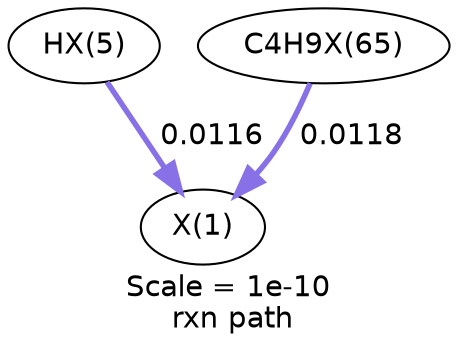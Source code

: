 digraph reaction_paths {
center=1;
s32 -> s31[fontname="Helvetica", style="setlinewidth(2.64)", arrowsize=1.32, color="0.7, 0.512, 0.9"
, label=" 0.0116"];
s39 -> s31[fontname="Helvetica", style="setlinewidth(2.65)", arrowsize=1.32, color="0.7, 0.512, 0.9"
, label=" 0.0118"];
s31 [ fontname="Helvetica", label="X(1)"];
s32 [ fontname="Helvetica", label="HX(5)"];
s39 [ fontname="Helvetica", label="C4H9X(65)"];
 label = "Scale = 1e-10\l rxn path";
 fontname = "Helvetica";
}
